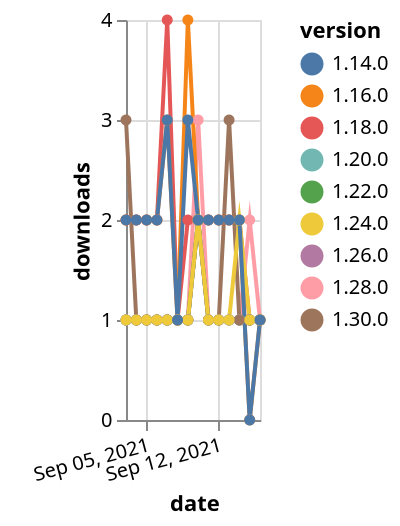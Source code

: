 {"$schema": "https://vega.github.io/schema/vega-lite/v5.json", "description": "A simple bar chart with embedded data.", "data": {"values": [{"date": "2021-09-03", "total": 2416, "delta": 2, "version": "1.18.0"}, {"date": "2021-09-04", "total": 2418, "delta": 2, "version": "1.18.0"}, {"date": "2021-09-05", "total": 2420, "delta": 2, "version": "1.18.0"}, {"date": "2021-09-06", "total": 2422, "delta": 2, "version": "1.18.0"}, {"date": "2021-09-07", "total": 2426, "delta": 4, "version": "1.18.0"}, {"date": "2021-09-08", "total": 2427, "delta": 1, "version": "1.18.0"}, {"date": "2021-09-09", "total": 2429, "delta": 2, "version": "1.18.0"}, {"date": "2021-09-10", "total": 2431, "delta": 2, "version": "1.18.0"}, {"date": "2021-09-11", "total": 2433, "delta": 2, "version": "1.18.0"}, {"date": "2021-09-12", "total": 2435, "delta": 2, "version": "1.18.0"}, {"date": "2021-09-13", "total": 2437, "delta": 2, "version": "1.18.0"}, {"date": "2021-09-14", "total": 2439, "delta": 2, "version": "1.18.0"}, {"date": "2021-09-15", "total": 2440, "delta": 1, "version": "1.18.0"}, {"date": "2021-09-16", "total": 2441, "delta": 1, "version": "1.18.0"}, {"date": "2021-09-03", "total": 206, "delta": 1, "version": "1.22.0"}, {"date": "2021-09-04", "total": 207, "delta": 1, "version": "1.22.0"}, {"date": "2021-09-05", "total": 208, "delta": 1, "version": "1.22.0"}, {"date": "2021-09-06", "total": 209, "delta": 1, "version": "1.22.0"}, {"date": "2021-09-07", "total": 210, "delta": 1, "version": "1.22.0"}, {"date": "2021-09-08", "total": 211, "delta": 1, "version": "1.22.0"}, {"date": "2021-09-09", "total": 212, "delta": 1, "version": "1.22.0"}, {"date": "2021-09-10", "total": 214, "delta": 2, "version": "1.22.0"}, {"date": "2021-09-11", "total": 215, "delta": 1, "version": "1.22.0"}, {"date": "2021-09-12", "total": 216, "delta": 1, "version": "1.22.0"}, {"date": "2021-09-13", "total": 217, "delta": 1, "version": "1.22.0"}, {"date": "2021-09-14", "total": 218, "delta": 1, "version": "1.22.0"}, {"date": "2021-09-15", "total": 219, "delta": 1, "version": "1.22.0"}, {"date": "2021-09-16", "total": 220, "delta": 1, "version": "1.22.0"}, {"date": "2021-09-03", "total": 190, "delta": 1, "version": "1.28.0"}, {"date": "2021-09-04", "total": 191, "delta": 1, "version": "1.28.0"}, {"date": "2021-09-05", "total": 192, "delta": 1, "version": "1.28.0"}, {"date": "2021-09-06", "total": 193, "delta": 1, "version": "1.28.0"}, {"date": "2021-09-07", "total": 194, "delta": 1, "version": "1.28.0"}, {"date": "2021-09-08", "total": 195, "delta": 1, "version": "1.28.0"}, {"date": "2021-09-09", "total": 196, "delta": 1, "version": "1.28.0"}, {"date": "2021-09-10", "total": 199, "delta": 3, "version": "1.28.0"}, {"date": "2021-09-11", "total": 200, "delta": 1, "version": "1.28.0"}, {"date": "2021-09-12", "total": 201, "delta": 1, "version": "1.28.0"}, {"date": "2021-09-13", "total": 202, "delta": 1, "version": "1.28.0"}, {"date": "2021-09-14", "total": 203, "delta": 1, "version": "1.28.0"}, {"date": "2021-09-15", "total": 205, "delta": 2, "version": "1.28.0"}, {"date": "2021-09-16", "total": 206, "delta": 1, "version": "1.28.0"}, {"date": "2021-09-03", "total": 172, "delta": 1, "version": "1.26.0"}, {"date": "2021-09-04", "total": 173, "delta": 1, "version": "1.26.0"}, {"date": "2021-09-05", "total": 174, "delta": 1, "version": "1.26.0"}, {"date": "2021-09-06", "total": 175, "delta": 1, "version": "1.26.0"}, {"date": "2021-09-07", "total": 176, "delta": 1, "version": "1.26.0"}, {"date": "2021-09-08", "total": 177, "delta": 1, "version": "1.26.0"}, {"date": "2021-09-09", "total": 178, "delta": 1, "version": "1.26.0"}, {"date": "2021-09-10", "total": 180, "delta": 2, "version": "1.26.0"}, {"date": "2021-09-11", "total": 181, "delta": 1, "version": "1.26.0"}, {"date": "2021-09-12", "total": 182, "delta": 1, "version": "1.26.0"}, {"date": "2021-09-13", "total": 183, "delta": 1, "version": "1.26.0"}, {"date": "2021-09-14", "total": 184, "delta": 1, "version": "1.26.0"}, {"date": "2021-09-15", "total": 185, "delta": 1, "version": "1.26.0"}, {"date": "2021-09-16", "total": 186, "delta": 1, "version": "1.26.0"}, {"date": "2021-09-03", "total": 249, "delta": 1, "version": "1.20.0"}, {"date": "2021-09-04", "total": 250, "delta": 1, "version": "1.20.0"}, {"date": "2021-09-05", "total": 251, "delta": 1, "version": "1.20.0"}, {"date": "2021-09-06", "total": 252, "delta": 1, "version": "1.20.0"}, {"date": "2021-09-07", "total": 253, "delta": 1, "version": "1.20.0"}, {"date": "2021-09-08", "total": 254, "delta": 1, "version": "1.20.0"}, {"date": "2021-09-09", "total": 255, "delta": 1, "version": "1.20.0"}, {"date": "2021-09-10", "total": 257, "delta": 2, "version": "1.20.0"}, {"date": "2021-09-11", "total": 258, "delta": 1, "version": "1.20.0"}, {"date": "2021-09-12", "total": 259, "delta": 1, "version": "1.20.0"}, {"date": "2021-09-13", "total": 260, "delta": 1, "version": "1.20.0"}, {"date": "2021-09-14", "total": 261, "delta": 1, "version": "1.20.0"}, {"date": "2021-09-15", "total": 262, "delta": 1, "version": "1.20.0"}, {"date": "2021-09-16", "total": 263, "delta": 1, "version": "1.20.0"}, {"date": "2021-09-03", "total": 2603, "delta": 2, "version": "1.16.0"}, {"date": "2021-09-04", "total": 2605, "delta": 2, "version": "1.16.0"}, {"date": "2021-09-05", "total": 2607, "delta": 2, "version": "1.16.0"}, {"date": "2021-09-06", "total": 2609, "delta": 2, "version": "1.16.0"}, {"date": "2021-09-07", "total": 2612, "delta": 3, "version": "1.16.0"}, {"date": "2021-09-08", "total": 2613, "delta": 1, "version": "1.16.0"}, {"date": "2021-09-09", "total": 2617, "delta": 4, "version": "1.16.0"}, {"date": "2021-09-10", "total": 2619, "delta": 2, "version": "1.16.0"}, {"date": "2021-09-11", "total": 2621, "delta": 2, "version": "1.16.0"}, {"date": "2021-09-12", "total": 2623, "delta": 2, "version": "1.16.0"}, {"date": "2021-09-13", "total": 2625, "delta": 2, "version": "1.16.0"}, {"date": "2021-09-14", "total": 2627, "delta": 2, "version": "1.16.0"}, {"date": "2021-09-15", "total": 2627, "delta": 0, "version": "1.16.0"}, {"date": "2021-09-16", "total": 2628, "delta": 1, "version": "1.16.0"}, {"date": "2021-09-03", "total": 127, "delta": 3, "version": "1.30.0"}, {"date": "2021-09-04", "total": 128, "delta": 1, "version": "1.30.0"}, {"date": "2021-09-05", "total": 129, "delta": 1, "version": "1.30.0"}, {"date": "2021-09-06", "total": 130, "delta": 1, "version": "1.30.0"}, {"date": "2021-09-07", "total": 131, "delta": 1, "version": "1.30.0"}, {"date": "2021-09-08", "total": 132, "delta": 1, "version": "1.30.0"}, {"date": "2021-09-09", "total": 133, "delta": 1, "version": "1.30.0"}, {"date": "2021-09-10", "total": 135, "delta": 2, "version": "1.30.0"}, {"date": "2021-09-11", "total": 136, "delta": 1, "version": "1.30.0"}, {"date": "2021-09-12", "total": 137, "delta": 1, "version": "1.30.0"}, {"date": "2021-09-13", "total": 140, "delta": 3, "version": "1.30.0"}, {"date": "2021-09-14", "total": 141, "delta": 1, "version": "1.30.0"}, {"date": "2021-09-15", "total": 142, "delta": 1, "version": "1.30.0"}, {"date": "2021-09-16", "total": 143, "delta": 1, "version": "1.30.0"}, {"date": "2021-09-03", "total": 196, "delta": 1, "version": "1.24.0"}, {"date": "2021-09-04", "total": 197, "delta": 1, "version": "1.24.0"}, {"date": "2021-09-05", "total": 198, "delta": 1, "version": "1.24.0"}, {"date": "2021-09-06", "total": 199, "delta": 1, "version": "1.24.0"}, {"date": "2021-09-07", "total": 200, "delta": 1, "version": "1.24.0"}, {"date": "2021-09-08", "total": 201, "delta": 1, "version": "1.24.0"}, {"date": "2021-09-09", "total": 202, "delta": 1, "version": "1.24.0"}, {"date": "2021-09-10", "total": 204, "delta": 2, "version": "1.24.0"}, {"date": "2021-09-11", "total": 205, "delta": 1, "version": "1.24.0"}, {"date": "2021-09-12", "total": 206, "delta": 1, "version": "1.24.0"}, {"date": "2021-09-13", "total": 207, "delta": 1, "version": "1.24.0"}, {"date": "2021-09-14", "total": 209, "delta": 2, "version": "1.24.0"}, {"date": "2021-09-15", "total": 210, "delta": 1, "version": "1.24.0"}, {"date": "2021-09-16", "total": 211, "delta": 1, "version": "1.24.0"}, {"date": "2021-09-03", "total": 2548, "delta": 2, "version": "1.14.0"}, {"date": "2021-09-04", "total": 2550, "delta": 2, "version": "1.14.0"}, {"date": "2021-09-05", "total": 2552, "delta": 2, "version": "1.14.0"}, {"date": "2021-09-06", "total": 2554, "delta": 2, "version": "1.14.0"}, {"date": "2021-09-07", "total": 2557, "delta": 3, "version": "1.14.0"}, {"date": "2021-09-08", "total": 2558, "delta": 1, "version": "1.14.0"}, {"date": "2021-09-09", "total": 2561, "delta": 3, "version": "1.14.0"}, {"date": "2021-09-10", "total": 2563, "delta": 2, "version": "1.14.0"}, {"date": "2021-09-11", "total": 2565, "delta": 2, "version": "1.14.0"}, {"date": "2021-09-12", "total": 2567, "delta": 2, "version": "1.14.0"}, {"date": "2021-09-13", "total": 2569, "delta": 2, "version": "1.14.0"}, {"date": "2021-09-14", "total": 2571, "delta": 2, "version": "1.14.0"}, {"date": "2021-09-15", "total": 2571, "delta": 0, "version": "1.14.0"}, {"date": "2021-09-16", "total": 2572, "delta": 1, "version": "1.14.0"}]}, "width": "container", "mark": {"type": "line", "point": {"filled": true}}, "encoding": {"x": {"field": "date", "type": "temporal", "timeUnit": "yearmonthdate", "title": "date", "axis": {"labelAngle": -15}}, "y": {"field": "delta", "type": "quantitative", "title": "downloads"}, "color": {"field": "version", "type": "nominal"}, "tooltip": {"field": "delta"}}}